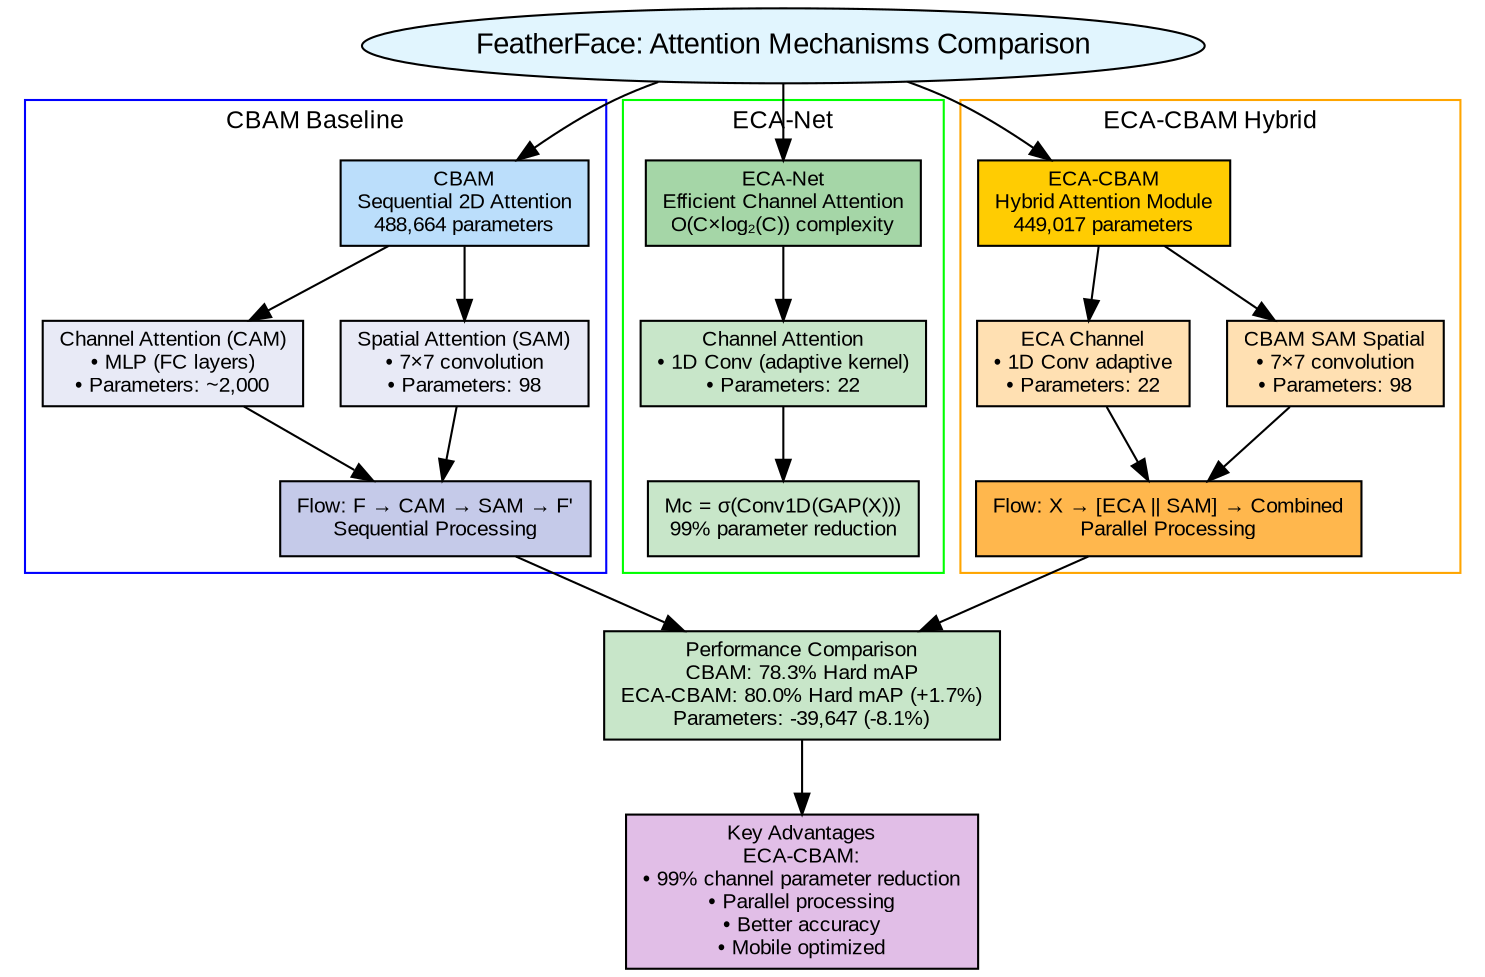 digraph AttentionComparison {
    rankdir=TB;
    bgcolor="white";
    fontname="Arial";
    fontsize=12;
    
    node [fontname="Arial", fontsize=10, shape=box, style=filled];
    edge [fontname="Arial", fontsize=9];
    
    // Title
    title [label="FeatherFace: Attention Mechanisms Comparison", 
           fillcolor="#e1f5fe", fontsize=14, shape=ellipse];
    
    // CBAM Section
    subgraph cluster_cbam {
        label="CBAM Baseline";
        color=blue;
        fillcolor="#e3f2fd";
        
        cbam_main [label="CBAM\nSequential 2D Attention\n488,664 parameters", 
                   fillcolor="#bbdefb"];
        
        cbam_channel [label="Channel Attention (CAM)\n• MLP (FC layers)\n• Parameters: ~2,000", 
                     fillcolor="#e8eaf6"];
        
        cbam_spatial [label="Spatial Attention (SAM)\n• 7×7 convolution\n• Parameters: 98", 
                     fillcolor="#e8eaf6"];
        
        cbam_flow [label="Flow: F → CAM → SAM → F'\nSequential Processing", 
                  fillcolor="#c5cae9"];
    }
    
    // ECA Section
    subgraph cluster_eca {
        label="ECA-Net";
        color=green;
        fillcolor="#e8f5e8";
        
        eca_main [label="ECA-Net\nEfficient Channel Attention\nO(C×log₂(C)) complexity", 
                 fillcolor="#a5d6a7"];
        
        eca_channel [label="Channel Attention\n• 1D Conv (adaptive kernel)\n• Parameters: 22", 
                    fillcolor="#c8e6c9"];
        
        eca_formula [label="Mc = σ(Conv1D(GAP(X)))\n99% parameter reduction", 
                    fillcolor="#c8e6c9"];
    }
    
    // ECA-CBAM Section
    subgraph cluster_ecacbam {
        label="ECA-CBAM Hybrid";
        color=orange;
        fillcolor="#fff3e0";
        
        ecacbam_main [label="ECA-CBAM\nHybrid Attention Module\n449,017 parameters", 
                     fillcolor="#ffcc02"];
        
        ecacbam_eca [label="ECA Channel\n• 1D Conv adaptive\n• Parameters: 22", 
                    fillcolor="#ffe0b2"];
        
        ecacbam_sam [label="CBAM SAM Spatial\n• 7×7 convolution\n• Parameters: 98", 
                    fillcolor="#ffe0b2"];
        
        ecacbam_flow [label="Flow: X → [ECA || SAM] → Combined\nParallel Processing", 
                     fillcolor="#ffb74d"];
    }
    
    // Performance Comparison
    comparison [label="Performance Comparison\nCBAM: 78.3% Hard mAP\nECA-CBAM: 80.0% Hard mAP (+1.7%)\nParameters: -39,647 (-8.1%)", 
               fillcolor="#c8e6c9"];
    
    // Key Advantages
    advantages [label="Key Advantages\nECA-CBAM:\n• 99% channel parameter reduction\n• Parallel processing\n• Better accuracy\n• Mobile optimized", 
               fillcolor="#e1bee7"];
    
    // Connections
    title -> cbam_main;
    title -> eca_main;
    title -> ecacbam_main;
    
    cbam_main -> cbam_channel;
    cbam_main -> cbam_spatial;
    cbam_channel -> cbam_flow;
    cbam_spatial -> cbam_flow;
    
    eca_main -> eca_channel;
    eca_channel -> eca_formula;
    
    ecacbam_main -> ecacbam_eca;
    ecacbam_main -> ecacbam_sam;
    ecacbam_eca -> ecacbam_flow;
    ecacbam_sam -> ecacbam_flow;
    
    cbam_flow -> comparison;
    ecacbam_flow -> comparison;
    
    comparison -> advantages;
}